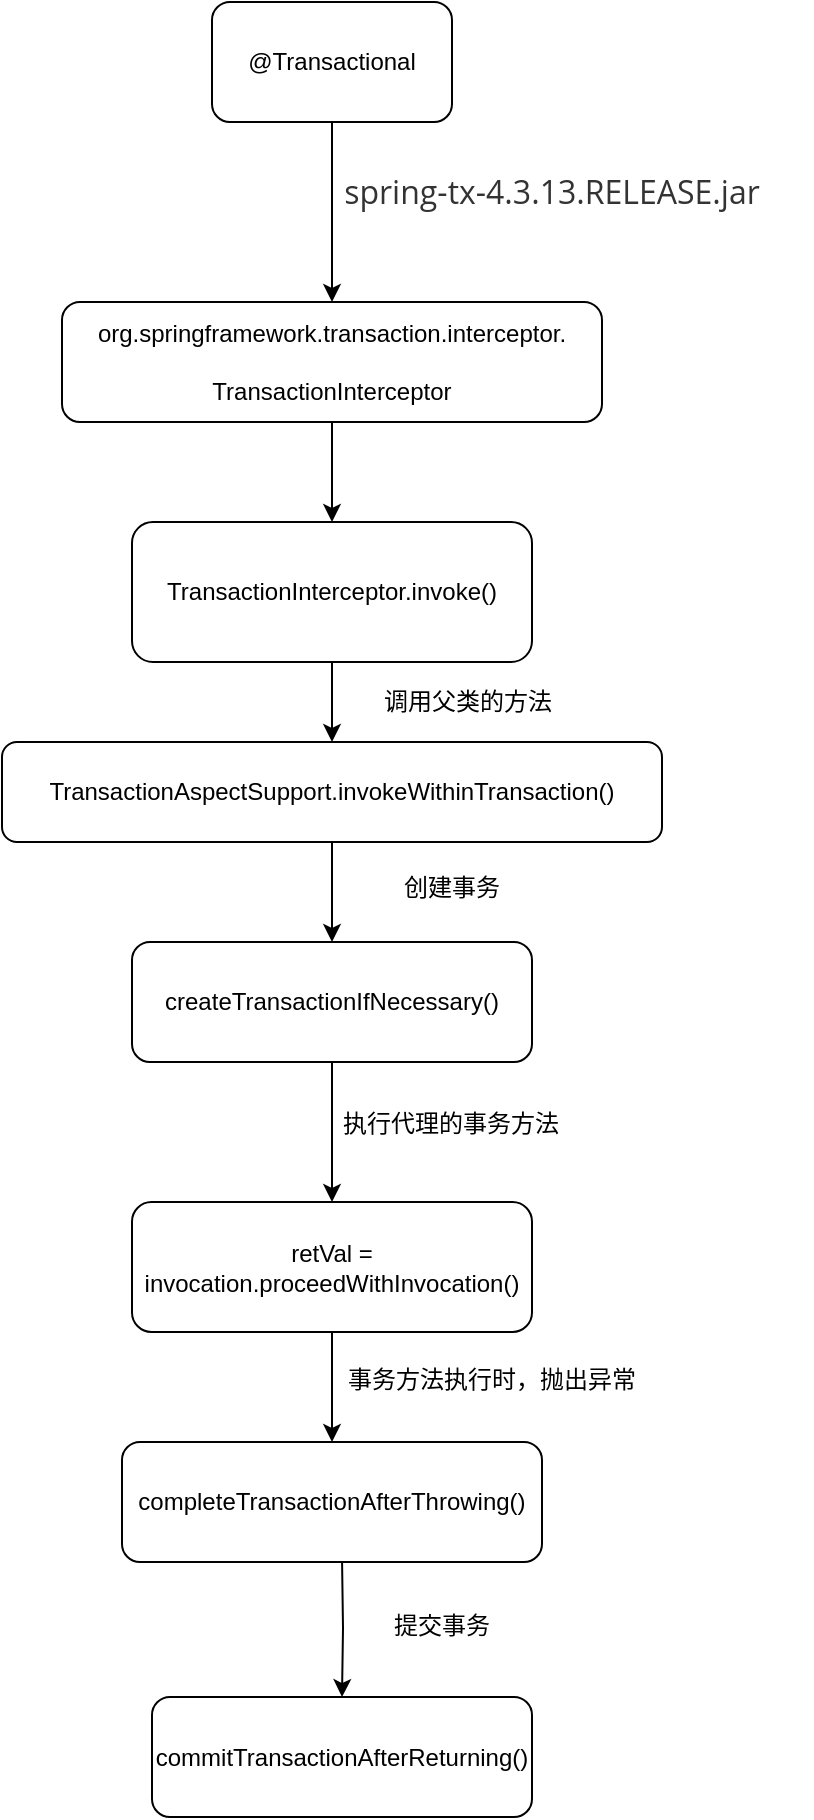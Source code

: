 <mxfile version="12.2.2" type="github" pages="1">
  <diagram id="tJBsUqAIiWFZbTOXgKHA" name="第 1 页">
    <mxGraphModel dx="1422" dy="762" grid="1" gridSize="10" guides="1" tooltips="1" connect="1" arrows="1" fold="1" page="1" pageScale="1" pageWidth="827" pageHeight="1169" math="0" shadow="0">
      <root>
        <mxCell id="0"/>
        <mxCell id="1" parent="0"/>
        <mxCell id="SvSKkEP0Ot1hwkH4o2vd-4" style="edgeStyle=orthogonalEdgeStyle;rounded=0;orthogonalLoop=1;jettySize=auto;html=1;entryX=0.5;entryY=0;entryDx=0;entryDy=0;" edge="1" parent="1" source="SvSKkEP0Ot1hwkH4o2vd-1" target="SvSKkEP0Ot1hwkH4o2vd-2">
          <mxGeometry relative="1" as="geometry"/>
        </mxCell>
        <mxCell id="SvSKkEP0Ot1hwkH4o2vd-1" value="@Transactional" style="rounded=1;whiteSpace=wrap;html=1;" vertex="1" parent="1">
          <mxGeometry x="230" y="110" width="120" height="60" as="geometry"/>
        </mxCell>
        <mxCell id="SvSKkEP0Ot1hwkH4o2vd-6" style="edgeStyle=orthogonalEdgeStyle;rounded=0;orthogonalLoop=1;jettySize=auto;html=1;entryX=0.5;entryY=0;entryDx=0;entryDy=0;" edge="1" parent="1" source="SvSKkEP0Ot1hwkH4o2vd-2" target="SvSKkEP0Ot1hwkH4o2vd-5">
          <mxGeometry relative="1" as="geometry"/>
        </mxCell>
        <mxCell id="SvSKkEP0Ot1hwkH4o2vd-2" value="org.springframework.transaction.interceptor.&lt;br&gt;&lt;br&gt;TransactionInterceptor" style="rounded=1;whiteSpace=wrap;html=1;" vertex="1" parent="1">
          <mxGeometry x="155" y="260" width="270" height="60" as="geometry"/>
        </mxCell>
        <mxCell id="SvSKkEP0Ot1hwkH4o2vd-3" value="&lt;span style=&quot;color: rgb(51 , 51 , 51) ; font-family: &amp;#34;open sans&amp;#34; , &amp;#34;clear sans&amp;#34; , &amp;#34;helvetica neue&amp;#34; , &amp;#34;helvetica&amp;#34; , &amp;#34;arial&amp;#34; , sans-serif ; font-size: 16px ; white-space: pre-wrap ; background-color: rgb(255 , 255 , 255)&quot;&gt;spring-tx-4.3.13.RELEASE.jar&lt;/span&gt;" style="text;html=1;strokeColor=none;fillColor=none;align=center;verticalAlign=middle;whiteSpace=wrap;rounded=0;" vertex="1" parent="1">
          <mxGeometry x="270" y="190" width="260" height="30" as="geometry"/>
        </mxCell>
        <mxCell id="SvSKkEP0Ot1hwkH4o2vd-21" style="edgeStyle=orthogonalEdgeStyle;rounded=0;orthogonalLoop=1;jettySize=auto;html=1;entryX=0.5;entryY=0;entryDx=0;entryDy=0;" edge="1" parent="1" source="SvSKkEP0Ot1hwkH4o2vd-5" target="SvSKkEP0Ot1hwkH4o2vd-7">
          <mxGeometry relative="1" as="geometry"/>
        </mxCell>
        <mxCell id="SvSKkEP0Ot1hwkH4o2vd-5" value="TransactionInterceptor.invoke()" style="rounded=1;whiteSpace=wrap;html=1;" vertex="1" parent="1">
          <mxGeometry x="190" y="370" width="200" height="70" as="geometry"/>
        </mxCell>
        <mxCell id="SvSKkEP0Ot1hwkH4o2vd-22" style="edgeStyle=orthogonalEdgeStyle;rounded=0;orthogonalLoop=1;jettySize=auto;html=1;entryX=0.5;entryY=0;entryDx=0;entryDy=0;" edge="1" parent="1" source="SvSKkEP0Ot1hwkH4o2vd-7" target="SvSKkEP0Ot1hwkH4o2vd-9">
          <mxGeometry relative="1" as="geometry"/>
        </mxCell>
        <mxCell id="SvSKkEP0Ot1hwkH4o2vd-7" value="TransactionAspectSupport.invokeWithinTransaction()" style="rounded=1;whiteSpace=wrap;html=1;" vertex="1" parent="1">
          <mxGeometry x="125" y="480" width="330" height="50" as="geometry"/>
        </mxCell>
        <mxCell id="SvSKkEP0Ot1hwkH4o2vd-18" style="edgeStyle=orthogonalEdgeStyle;rounded=0;orthogonalLoop=1;jettySize=auto;html=1;" edge="1" parent="1" source="SvSKkEP0Ot1hwkH4o2vd-9" target="SvSKkEP0Ot1hwkH4o2vd-10">
          <mxGeometry relative="1" as="geometry"/>
        </mxCell>
        <mxCell id="SvSKkEP0Ot1hwkH4o2vd-9" value="createTransactionIfNecessary()" style="rounded=1;whiteSpace=wrap;html=1;" vertex="1" parent="1">
          <mxGeometry x="190" y="580" width="200" height="60" as="geometry"/>
        </mxCell>
        <mxCell id="SvSKkEP0Ot1hwkH4o2vd-24" style="edgeStyle=orthogonalEdgeStyle;rounded=0;orthogonalLoop=1;jettySize=auto;html=1;entryX=0.5;entryY=0;entryDx=0;entryDy=0;" edge="1" parent="1" source="SvSKkEP0Ot1hwkH4o2vd-10" target="SvSKkEP0Ot1hwkH4o2vd-11">
          <mxGeometry relative="1" as="geometry"/>
        </mxCell>
        <mxCell id="SvSKkEP0Ot1hwkH4o2vd-10" value="retVal = invocation.proceedWithInvocation()" style="rounded=1;whiteSpace=wrap;html=1;" vertex="1" parent="1">
          <mxGeometry x="190" y="710" width="200" height="65" as="geometry"/>
        </mxCell>
        <mxCell id="SvSKkEP0Ot1hwkH4o2vd-20" style="edgeStyle=orthogonalEdgeStyle;rounded=0;orthogonalLoop=1;jettySize=auto;html=1;entryX=0.5;entryY=0;entryDx=0;entryDy=0;" edge="1" parent="1" target="SvSKkEP0Ot1hwkH4o2vd-12">
          <mxGeometry relative="1" as="geometry">
            <mxPoint x="295" y="887.5" as="sourcePoint"/>
          </mxGeometry>
        </mxCell>
        <mxCell id="SvSKkEP0Ot1hwkH4o2vd-11" value="completeTransactionAfterThrowing()" style="rounded=1;whiteSpace=wrap;html=1;" vertex="1" parent="1">
          <mxGeometry x="185" y="830" width="210" height="60" as="geometry"/>
        </mxCell>
        <mxCell id="SvSKkEP0Ot1hwkH4o2vd-12" value="commitTransactionAfterReturning()" style="rounded=1;whiteSpace=wrap;html=1;" vertex="1" parent="1">
          <mxGeometry x="200" y="957.5" width="190" height="60" as="geometry"/>
        </mxCell>
        <mxCell id="SvSKkEP0Ot1hwkH4o2vd-25" value="调用父类的方法" style="text;html=1;strokeColor=none;fillColor=none;align=center;verticalAlign=middle;whiteSpace=wrap;rounded=0;" vertex="1" parent="1">
          <mxGeometry x="303" y="455" width="110" height="10" as="geometry"/>
        </mxCell>
        <mxCell id="SvSKkEP0Ot1hwkH4o2vd-26" value="创建事务" style="text;html=1;strokeColor=none;fillColor=none;align=center;verticalAlign=middle;whiteSpace=wrap;rounded=0;" vertex="1" parent="1">
          <mxGeometry x="310" y="545" width="80" height="15" as="geometry"/>
        </mxCell>
        <mxCell id="SvSKkEP0Ot1hwkH4o2vd-27" value="执行代理的事务方法" style="text;html=1;strokeColor=none;fillColor=none;align=center;verticalAlign=middle;whiteSpace=wrap;rounded=0;" vertex="1" parent="1">
          <mxGeometry x="286" y="650" width="127" height="41" as="geometry"/>
        </mxCell>
        <mxCell id="SvSKkEP0Ot1hwkH4o2vd-28" value="事务方法执行时，抛出异常" style="text;html=1;strokeColor=none;fillColor=none;align=center;verticalAlign=middle;whiteSpace=wrap;rounded=0;" vertex="1" parent="1">
          <mxGeometry x="290" y="790" width="160" height="17" as="geometry"/>
        </mxCell>
        <mxCell id="SvSKkEP0Ot1hwkH4o2vd-29" value="提交事务" style="text;html=1;strokeColor=none;fillColor=none;align=center;verticalAlign=middle;whiteSpace=wrap;rounded=0;" vertex="1" parent="1">
          <mxGeometry x="310" y="914" width="70" height="16" as="geometry"/>
        </mxCell>
      </root>
    </mxGraphModel>
  </diagram>
</mxfile>

